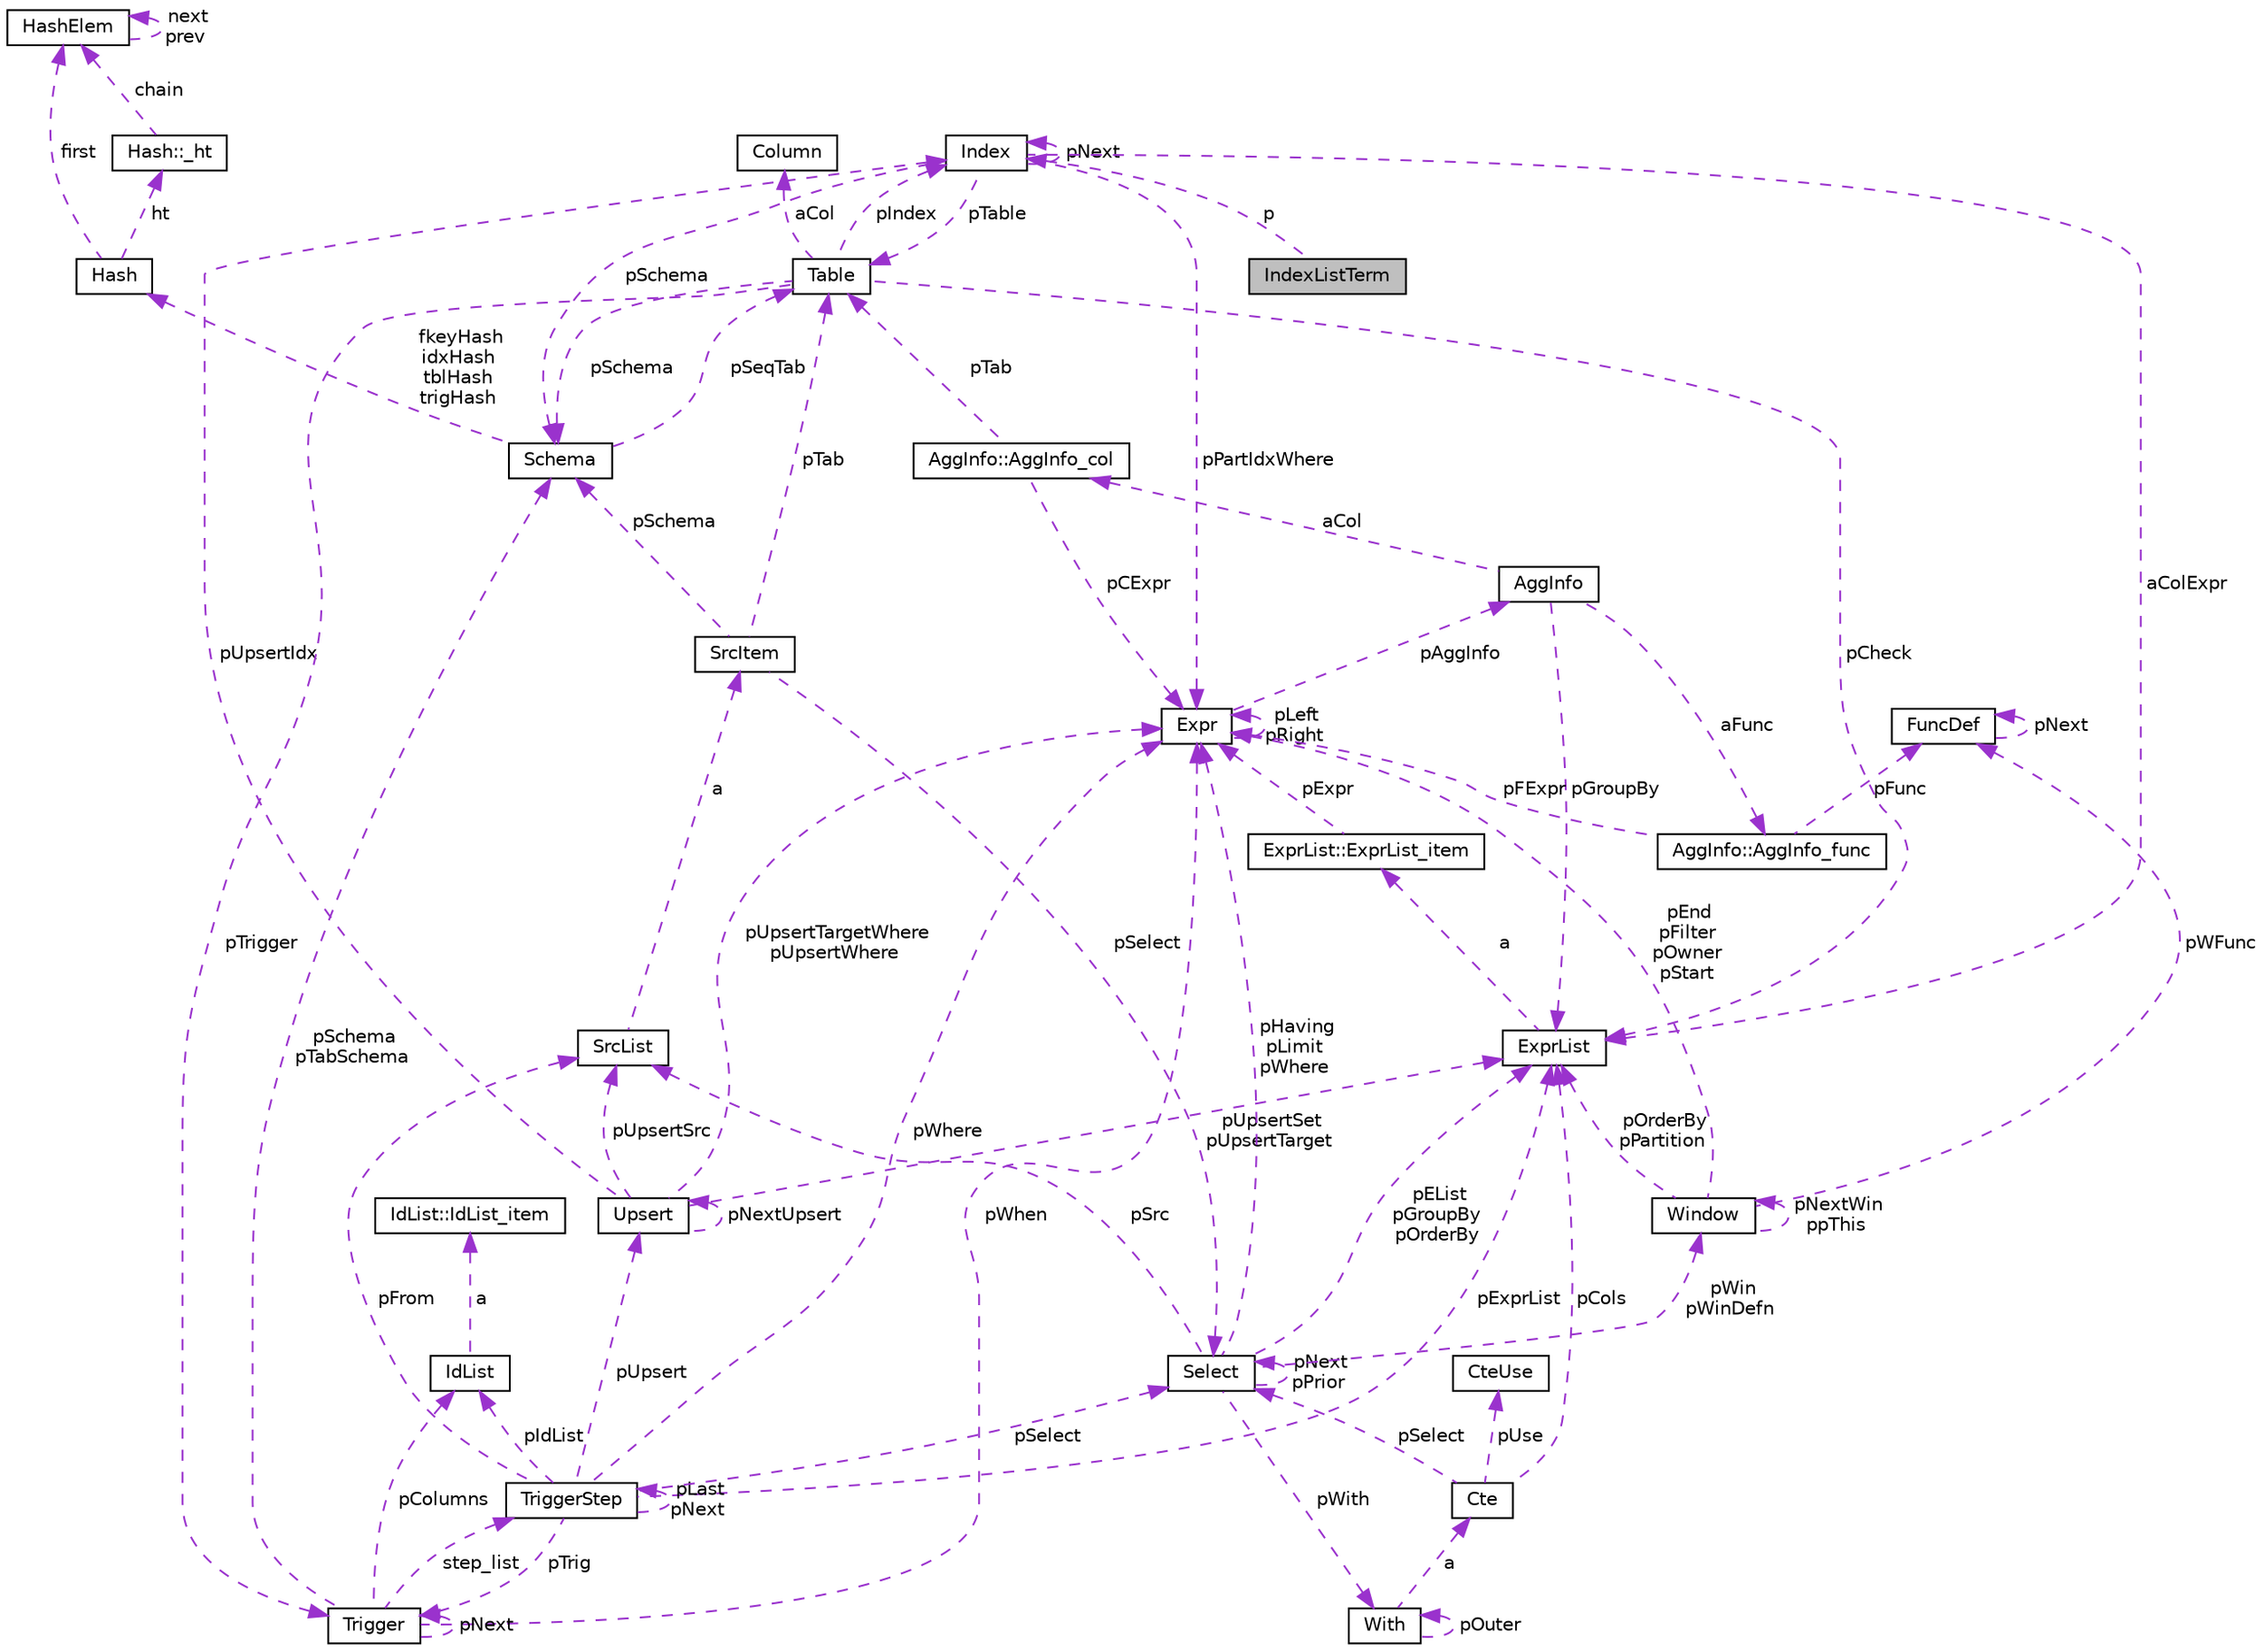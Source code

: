 digraph "IndexListTerm"
{
 // LATEX_PDF_SIZE
  edge [fontname="Helvetica",fontsize="10",labelfontname="Helvetica",labelfontsize="10"];
  node [fontname="Helvetica",fontsize="10",shape=record];
  Node1 [label="IndexListTerm",height=0.2,width=0.4,color="black", fillcolor="grey75", style="filled", fontcolor="black",tooltip=" "];
  Node2 -> Node1 [dir="back",color="darkorchid3",fontsize="10",style="dashed",label=" p" ,fontname="Helvetica"];
  Node2 [label="Index",height=0.2,width=0.4,color="black", fillcolor="white", style="filled",URL="$db/d1b/sqlite3_8c.html#df/d86/structIndex",tooltip=" "];
  Node3 -> Node2 [dir="back",color="darkorchid3",fontsize="10",style="dashed",label=" pTable" ,fontname="Helvetica"];
  Node3 [label="Table",height=0.2,width=0.4,color="black", fillcolor="white", style="filled",URL="$db/d1b/sqlite3_8c.html#dc/dcb/structTable",tooltip=" "];
  Node4 -> Node3 [dir="back",color="darkorchid3",fontsize="10",style="dashed",label=" aCol" ,fontname="Helvetica"];
  Node4 [label="Column",height=0.2,width=0.4,color="black", fillcolor="white", style="filled",URL="$db/d1b/sqlite3_8c.html#dc/dc1/structColumn",tooltip=" "];
  Node2 -> Node3 [dir="back",color="darkorchid3",fontsize="10",style="dashed",label=" pIndex" ,fontname="Helvetica"];
  Node5 -> Node3 [dir="back",color="darkorchid3",fontsize="10",style="dashed",label=" pCheck" ,fontname="Helvetica"];
  Node5 [label="ExprList",height=0.2,width=0.4,color="black", fillcolor="white", style="filled",URL="$db/d1b/sqlite3_8c.html#d5/d5c/structExprList",tooltip=" "];
  Node6 -> Node5 [dir="back",color="darkorchid3",fontsize="10",style="dashed",label=" a" ,fontname="Helvetica"];
  Node6 [label="ExprList::ExprList_item",height=0.2,width=0.4,color="black", fillcolor="white", style="filled",URL="$db/d1b/sqlite3_8c.html#d8/dae/structExprList_1_1ExprList__item",tooltip=" "];
  Node7 -> Node6 [dir="back",color="darkorchid3",fontsize="10",style="dashed",label=" pExpr" ,fontname="Helvetica"];
  Node7 [label="Expr",height=0.2,width=0.4,color="black", fillcolor="white", style="filled",URL="$db/d1b/sqlite3_8c.html#d4/dfb/structExpr",tooltip=" "];
  Node7 -> Node7 [dir="back",color="darkorchid3",fontsize="10",style="dashed",label=" pLeft\npRight" ,fontname="Helvetica"];
  Node8 -> Node7 [dir="back",color="darkorchid3",fontsize="10",style="dashed",label=" pAggInfo" ,fontname="Helvetica"];
  Node8 [label="AggInfo",height=0.2,width=0.4,color="black", fillcolor="white", style="filled",URL="$db/d1b/sqlite3_8c.html#d2/dc8/structAggInfo",tooltip=" "];
  Node5 -> Node8 [dir="back",color="darkorchid3",fontsize="10",style="dashed",label=" pGroupBy" ,fontname="Helvetica"];
  Node9 -> Node8 [dir="back",color="darkorchid3",fontsize="10",style="dashed",label=" aCol" ,fontname="Helvetica"];
  Node9 [label="AggInfo::AggInfo_col",height=0.2,width=0.4,color="black", fillcolor="white", style="filled",URL="$db/d1b/sqlite3_8c.html#d6/d3a/structAggInfo_1_1AggInfo__col",tooltip=" "];
  Node3 -> Node9 [dir="back",color="darkorchid3",fontsize="10",style="dashed",label=" pTab" ,fontname="Helvetica"];
  Node7 -> Node9 [dir="back",color="darkorchid3",fontsize="10",style="dashed",label=" pCExpr" ,fontname="Helvetica"];
  Node10 -> Node8 [dir="back",color="darkorchid3",fontsize="10",style="dashed",label=" aFunc" ,fontname="Helvetica"];
  Node10 [label="AggInfo::AggInfo_func",height=0.2,width=0.4,color="black", fillcolor="white", style="filled",URL="$db/d1b/sqlite3_8c.html#d3/d2e/structAggInfo_1_1AggInfo__func",tooltip=" "];
  Node7 -> Node10 [dir="back",color="darkorchid3",fontsize="10",style="dashed",label=" pFExpr" ,fontname="Helvetica"];
  Node11 -> Node10 [dir="back",color="darkorchid3",fontsize="10",style="dashed",label=" pFunc" ,fontname="Helvetica"];
  Node11 [label="FuncDef",height=0.2,width=0.4,color="black", fillcolor="white", style="filled",URL="$d1/d3a/structFuncDef.html",tooltip=" "];
  Node11 -> Node11 [dir="back",color="darkorchid3",fontsize="10",style="dashed",label=" pNext" ,fontname="Helvetica"];
  Node12 -> Node3 [dir="back",color="darkorchid3",fontsize="10",style="dashed",label=" pTrigger" ,fontname="Helvetica"];
  Node12 [label="Trigger",height=0.2,width=0.4,color="black", fillcolor="white", style="filled",URL="$db/d1b/sqlite3_8c.html#dc/d15/structTrigger",tooltip=" "];
  Node7 -> Node12 [dir="back",color="darkorchid3",fontsize="10",style="dashed",label=" pWhen" ,fontname="Helvetica"];
  Node13 -> Node12 [dir="back",color="darkorchid3",fontsize="10",style="dashed",label=" pColumns" ,fontname="Helvetica"];
  Node13 [label="IdList",height=0.2,width=0.4,color="black", fillcolor="white", style="filled",URL="$db/d1b/sqlite3_8c.html#da/d69/structIdList",tooltip=" "];
  Node14 -> Node13 [dir="back",color="darkorchid3",fontsize="10",style="dashed",label=" a" ,fontname="Helvetica"];
  Node14 [label="IdList::IdList_item",height=0.2,width=0.4,color="black", fillcolor="white", style="filled",URL="$db/d1b/sqlite3_8c.html#d4/dc3/structIdList_1_1IdList__item",tooltip=" "];
  Node15 -> Node12 [dir="back",color="darkorchid3",fontsize="10",style="dashed",label=" pSchema\npTabSchema" ,fontname="Helvetica"];
  Node15 [label="Schema",height=0.2,width=0.4,color="black", fillcolor="white", style="filled",URL="$db/d1b/sqlite3_8c.html#d8/db0/structSchema",tooltip=" "];
  Node16 -> Node15 [dir="back",color="darkorchid3",fontsize="10",style="dashed",label=" fkeyHash\nidxHash\ntblHash\ntrigHash" ,fontname="Helvetica"];
  Node16 [label="Hash",height=0.2,width=0.4,color="black", fillcolor="white", style="filled",URL="$db/d1b/sqlite3_8c.html#d1/dbe/structHash",tooltip=" "];
  Node17 -> Node16 [dir="back",color="darkorchid3",fontsize="10",style="dashed",label=" first" ,fontname="Helvetica"];
  Node17 [label="HashElem",height=0.2,width=0.4,color="black", fillcolor="white", style="filled",URL="$db/d1b/sqlite3_8c.html#da/d21/structHashElem",tooltip=" "];
  Node17 -> Node17 [dir="back",color="darkorchid3",fontsize="10",style="dashed",label=" next\nprev" ,fontname="Helvetica"];
  Node18 -> Node16 [dir="back",color="darkorchid3",fontsize="10",style="dashed",label=" ht" ,fontname="Helvetica"];
  Node18 [label="Hash::_ht",height=0.2,width=0.4,color="black", fillcolor="white", style="filled",URL="$db/d1b/sqlite3_8c.html#d7/d1f/structHash_1_1__ht",tooltip=" "];
  Node17 -> Node18 [dir="back",color="darkorchid3",fontsize="10",style="dashed",label=" chain" ,fontname="Helvetica"];
  Node3 -> Node15 [dir="back",color="darkorchid3",fontsize="10",style="dashed",label=" pSeqTab" ,fontname="Helvetica"];
  Node19 -> Node12 [dir="back",color="darkorchid3",fontsize="10",style="dashed",label=" step_list" ,fontname="Helvetica"];
  Node19 [label="TriggerStep",height=0.2,width=0.4,color="black", fillcolor="white", style="filled",URL="$db/d1b/sqlite3_8c.html#d5/da5/structTriggerStep",tooltip=" "];
  Node12 -> Node19 [dir="back",color="darkorchid3",fontsize="10",style="dashed",label=" pTrig" ,fontname="Helvetica"];
  Node20 -> Node19 [dir="back",color="darkorchid3",fontsize="10",style="dashed",label=" pSelect" ,fontname="Helvetica"];
  Node20 [label="Select",height=0.2,width=0.4,color="black", fillcolor="white", style="filled",URL="$db/d1b/sqlite3_8c.html#dd/d39/structSelect",tooltip=" "];
  Node5 -> Node20 [dir="back",color="darkorchid3",fontsize="10",style="dashed",label=" pEList\npGroupBy\npOrderBy" ,fontname="Helvetica"];
  Node21 -> Node20 [dir="back",color="darkorchid3",fontsize="10",style="dashed",label=" pSrc" ,fontname="Helvetica"];
  Node21 [label="SrcList",height=0.2,width=0.4,color="black", fillcolor="white", style="filled",URL="$db/d1b/sqlite3_8c.html#de/deb/structSrcList",tooltip=" "];
  Node22 -> Node21 [dir="back",color="darkorchid3",fontsize="10",style="dashed",label=" a" ,fontname="Helvetica"];
  Node22 [label="SrcItem",height=0.2,width=0.4,color="black", fillcolor="white", style="filled",URL="$db/d1b/sqlite3_8c.html#d0/d26/structSrcItem",tooltip=" "];
  Node15 -> Node22 [dir="back",color="darkorchid3",fontsize="10",style="dashed",label=" pSchema" ,fontname="Helvetica"];
  Node3 -> Node22 [dir="back",color="darkorchid3",fontsize="10",style="dashed",label=" pTab" ,fontname="Helvetica"];
  Node20 -> Node22 [dir="back",color="darkorchid3",fontsize="10",style="dashed",label=" pSelect" ,fontname="Helvetica"];
  Node7 -> Node20 [dir="back",color="darkorchid3",fontsize="10",style="dashed",label=" pHaving\npLimit\npWhere" ,fontname="Helvetica"];
  Node20 -> Node20 [dir="back",color="darkorchid3",fontsize="10",style="dashed",label=" pNext\npPrior" ,fontname="Helvetica"];
  Node23 -> Node20 [dir="back",color="darkorchid3",fontsize="10",style="dashed",label=" pWith" ,fontname="Helvetica"];
  Node23 [label="With",height=0.2,width=0.4,color="black", fillcolor="white", style="filled",URL="$db/d1b/sqlite3_8c.html#df/d70/structWith",tooltip=" "];
  Node23 -> Node23 [dir="back",color="darkorchid3",fontsize="10",style="dashed",label=" pOuter" ,fontname="Helvetica"];
  Node24 -> Node23 [dir="back",color="darkorchid3",fontsize="10",style="dashed",label=" a" ,fontname="Helvetica"];
  Node24 [label="Cte",height=0.2,width=0.4,color="black", fillcolor="white", style="filled",URL="$db/d1b/sqlite3_8c.html#da/dbd/structCte",tooltip=" "];
  Node5 -> Node24 [dir="back",color="darkorchid3",fontsize="10",style="dashed",label=" pCols" ,fontname="Helvetica"];
  Node20 -> Node24 [dir="back",color="darkorchid3",fontsize="10",style="dashed",label=" pSelect" ,fontname="Helvetica"];
  Node25 -> Node24 [dir="back",color="darkorchid3",fontsize="10",style="dashed",label=" pUse" ,fontname="Helvetica"];
  Node25 [label="CteUse",height=0.2,width=0.4,color="black", fillcolor="white", style="filled",URL="$db/d1b/sqlite3_8c.html#d1/d27/structCteUse",tooltip=" "];
  Node26 -> Node20 [dir="back",color="darkorchid3",fontsize="10",style="dashed",label=" pWin\npWinDefn" ,fontname="Helvetica"];
  Node26 [label="Window",height=0.2,width=0.4,color="black", fillcolor="white", style="filled",URL="$db/d1b/sqlite3_8c.html#d6/d08/structWindow",tooltip=" "];
  Node5 -> Node26 [dir="back",color="darkorchid3",fontsize="10",style="dashed",label=" pOrderBy\npPartition" ,fontname="Helvetica"];
  Node7 -> Node26 [dir="back",color="darkorchid3",fontsize="10",style="dashed",label=" pEnd\npFilter\npOwner\npStart" ,fontname="Helvetica"];
  Node26 -> Node26 [dir="back",color="darkorchid3",fontsize="10",style="dashed",label=" pNextWin\nppThis" ,fontname="Helvetica"];
  Node11 -> Node26 [dir="back",color="darkorchid3",fontsize="10",style="dashed",label=" pWFunc" ,fontname="Helvetica"];
  Node21 -> Node19 [dir="back",color="darkorchid3",fontsize="10",style="dashed",label=" pFrom" ,fontname="Helvetica"];
  Node7 -> Node19 [dir="back",color="darkorchid3",fontsize="10",style="dashed",label=" pWhere" ,fontname="Helvetica"];
  Node5 -> Node19 [dir="back",color="darkorchid3",fontsize="10",style="dashed",label=" pExprList" ,fontname="Helvetica"];
  Node13 -> Node19 [dir="back",color="darkorchid3",fontsize="10",style="dashed",label=" pIdList" ,fontname="Helvetica"];
  Node27 -> Node19 [dir="back",color="darkorchid3",fontsize="10",style="dashed",label=" pUpsert" ,fontname="Helvetica"];
  Node27 [label="Upsert",height=0.2,width=0.4,color="black", fillcolor="white", style="filled",URL="$db/d1b/sqlite3_8c.html#da/d8e/structUpsert",tooltip=" "];
  Node5 -> Node27 [dir="back",color="darkorchid3",fontsize="10",style="dashed",label=" pUpsertSet\npUpsertTarget" ,fontname="Helvetica"];
  Node7 -> Node27 [dir="back",color="darkorchid3",fontsize="10",style="dashed",label=" pUpsertTargetWhere\npUpsertWhere" ,fontname="Helvetica"];
  Node27 -> Node27 [dir="back",color="darkorchid3",fontsize="10",style="dashed",label=" pNextUpsert" ,fontname="Helvetica"];
  Node2 -> Node27 [dir="back",color="darkorchid3",fontsize="10",style="dashed",label=" pUpsertIdx" ,fontname="Helvetica"];
  Node21 -> Node27 [dir="back",color="darkorchid3",fontsize="10",style="dashed",label=" pUpsertSrc" ,fontname="Helvetica"];
  Node19 -> Node19 [dir="back",color="darkorchid3",fontsize="10",style="dashed",label=" pLast\npNext" ,fontname="Helvetica"];
  Node12 -> Node12 [dir="back",color="darkorchid3",fontsize="10",style="dashed",label=" pNext" ,fontname="Helvetica"];
  Node15 -> Node3 [dir="back",color="darkorchid3",fontsize="10",style="dashed",label=" pSchema" ,fontname="Helvetica"];
  Node2 -> Node2 [dir="back",color="darkorchid3",fontsize="10",style="dashed",label=" pNext" ,fontname="Helvetica"];
  Node15 -> Node2 [dir="back",color="darkorchid3",fontsize="10",style="dashed",label=" pSchema" ,fontname="Helvetica"];
  Node7 -> Node2 [dir="back",color="darkorchid3",fontsize="10",style="dashed",label=" pPartIdxWhere" ,fontname="Helvetica"];
  Node5 -> Node2 [dir="back",color="darkorchid3",fontsize="10",style="dashed",label=" aColExpr" ,fontname="Helvetica"];
}
